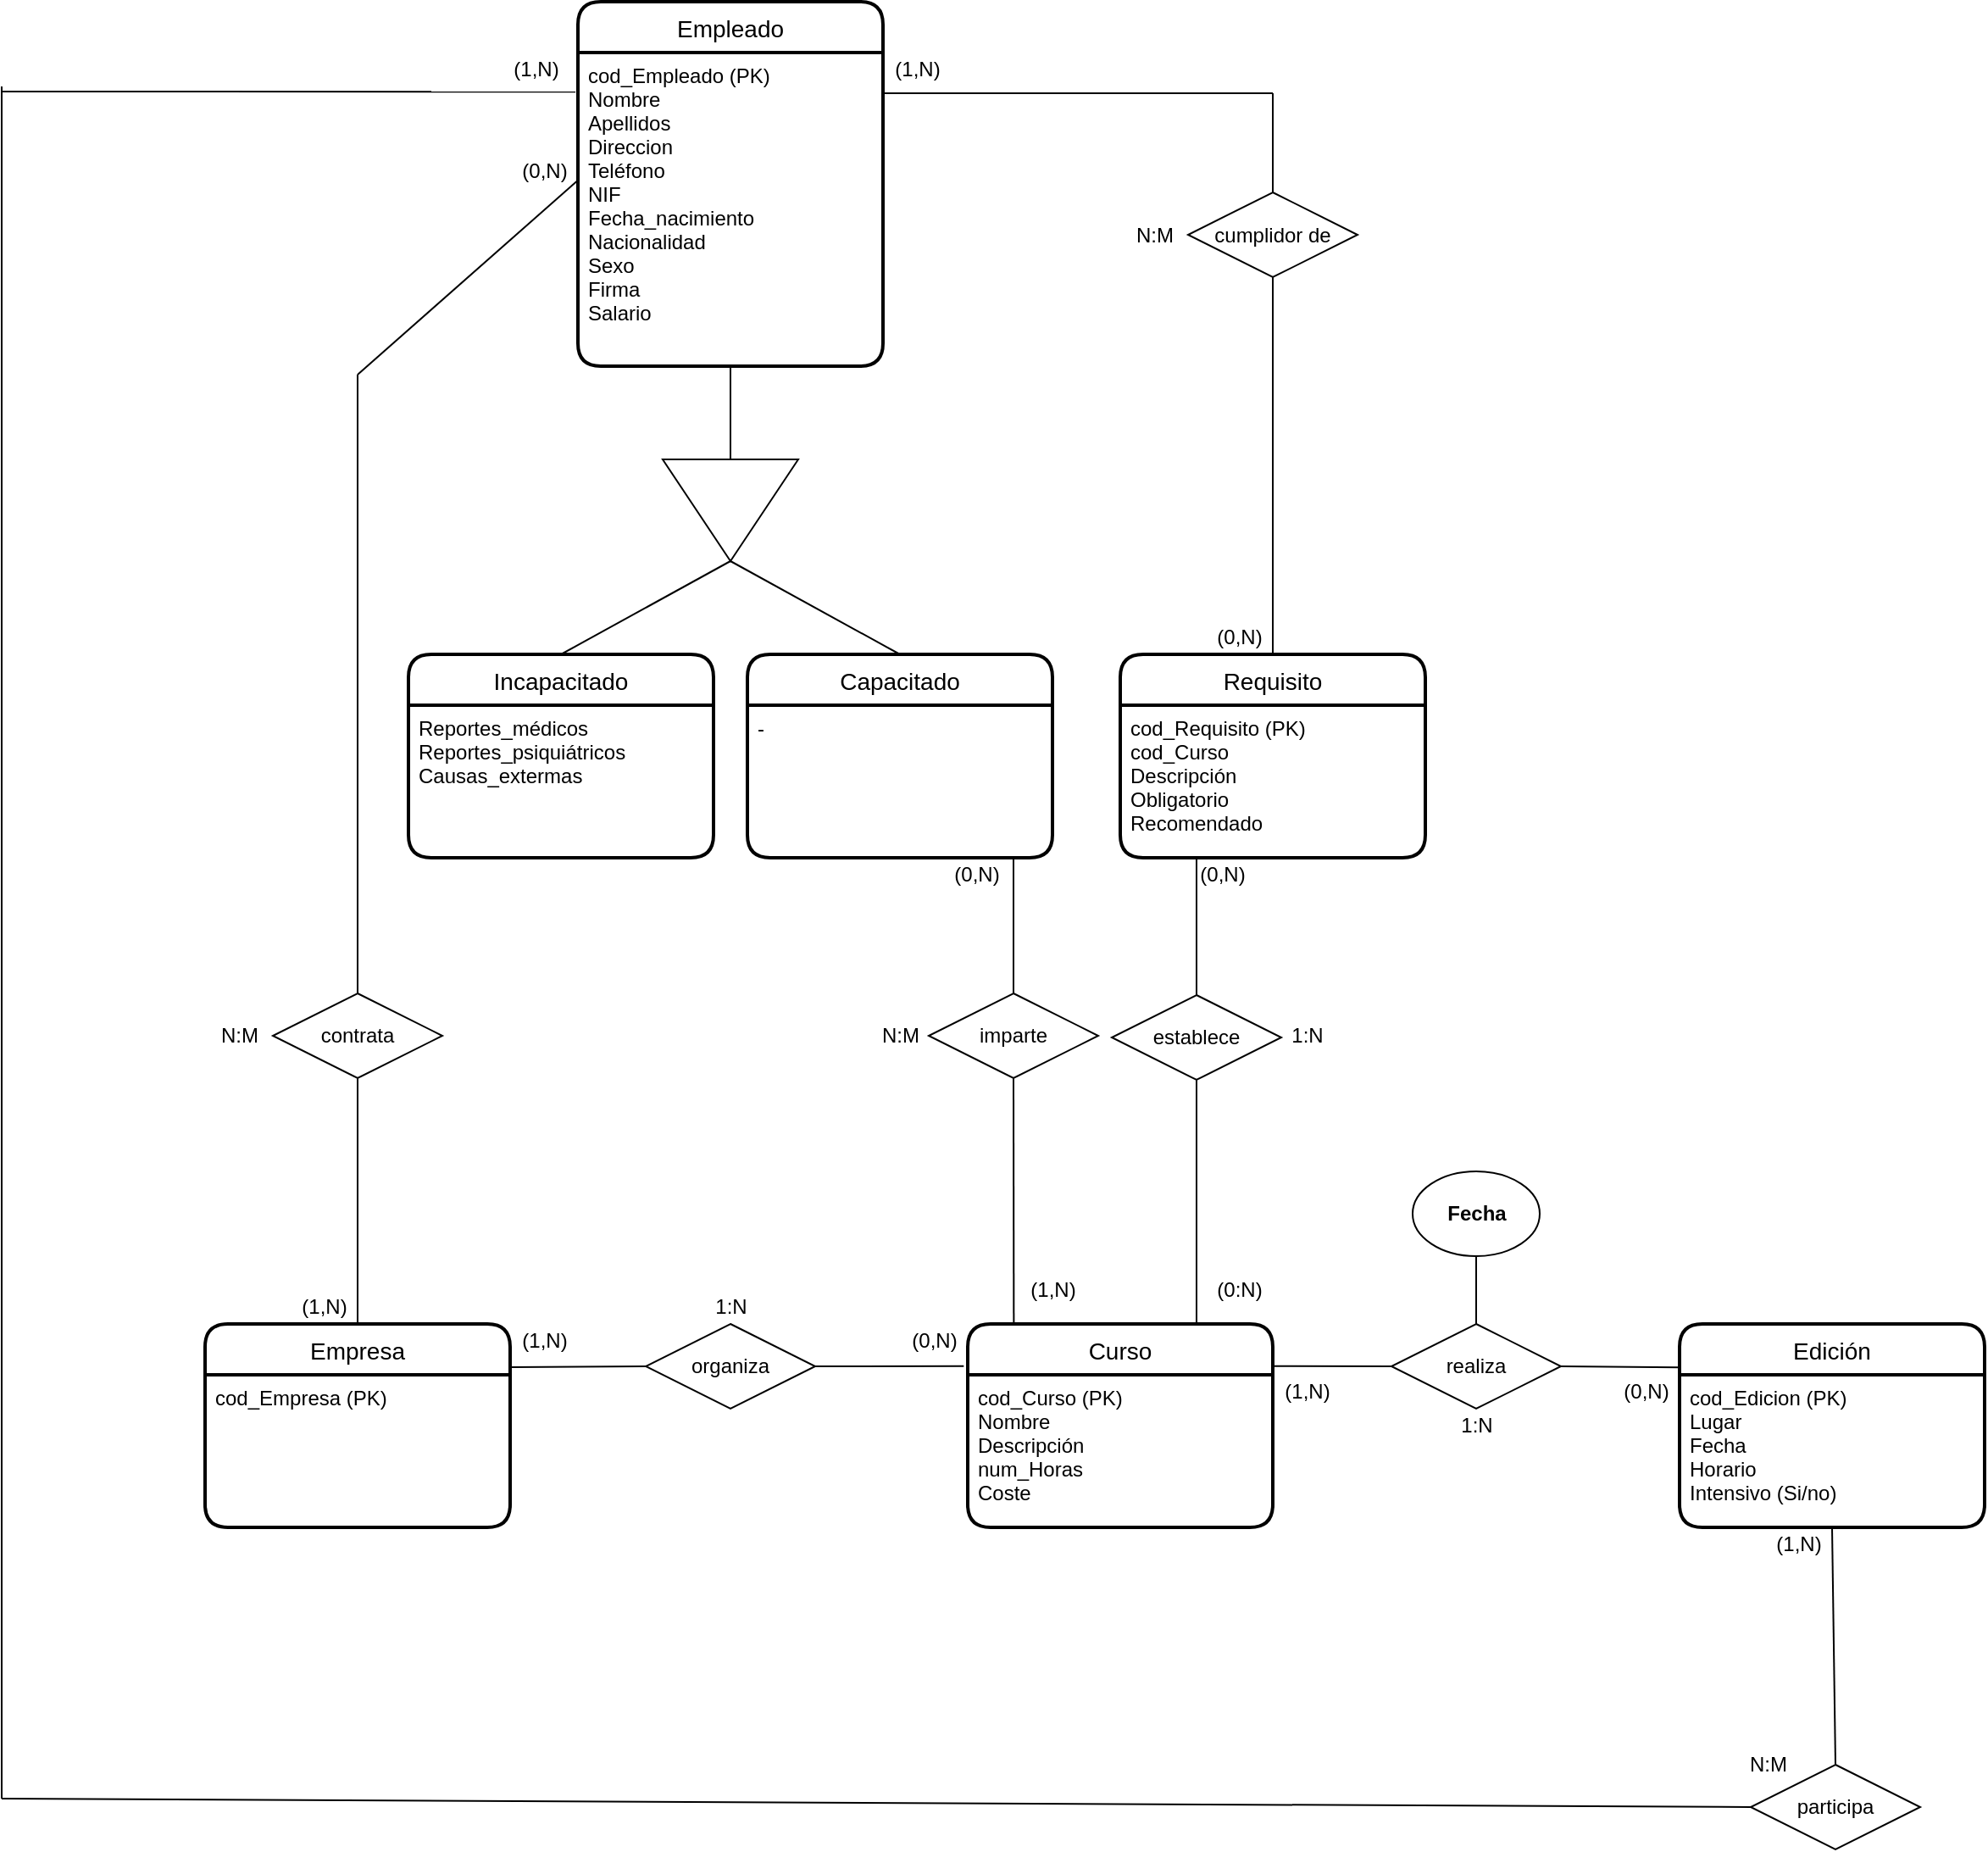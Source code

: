 <mxfile version="14.5.1" type="device"><diagram id="4k_aTvOAb6Bul4wwCFdo" name="Página-1"><mxGraphModel dx="1636" dy="2125" grid="1" gridSize="10" guides="1" tooltips="1" connect="1" arrows="1" fold="1" page="1" pageScale="1" pageWidth="827" pageHeight="1169" math="0" shadow="0"><root><mxCell id="0"/><mxCell id="1" parent="0"/><mxCell id="A_1WDb2Fo7d7QdBcCWDs-1" value="Curso" style="swimlane;childLayout=stackLayout;horizontal=1;startSize=30;horizontalStack=0;rounded=1;fontSize=14;fontStyle=0;strokeWidth=2;resizeParent=0;resizeLast=1;shadow=0;dashed=0;align=center;" parent="1" vertex="1"><mxGeometry x="30" y="130" width="180" height="120" as="geometry"/></mxCell><mxCell id="A_1WDb2Fo7d7QdBcCWDs-2" value="cod_Curso (PK)&#10;Nombre&#10;Descripción&#10;num_Horas&#10;Coste" style="align=left;strokeColor=none;fillColor=none;spacingLeft=4;fontSize=12;verticalAlign=top;resizable=0;rotatable=0;part=1;" parent="A_1WDb2Fo7d7QdBcCWDs-1" vertex="1"><mxGeometry y="30" width="180" height="90" as="geometry"/></mxCell><mxCell id="A_1WDb2Fo7d7QdBcCWDs-3" value="realiza" style="rhombus;whiteSpace=wrap;html=1;" parent="1" vertex="1"><mxGeometry x="280" y="130" width="100" height="50" as="geometry"/></mxCell><mxCell id="A_1WDb2Fo7d7QdBcCWDs-4" value="" style="endArrow=none;html=1;exitX=0;exitY=0.5;exitDx=0;exitDy=0;entryX=1.003;entryY=0.207;entryDx=0;entryDy=0;entryPerimeter=0;" parent="1" source="A_1WDb2Fo7d7QdBcCWDs-3" target="A_1WDb2Fo7d7QdBcCWDs-1" edge="1"><mxGeometry width="50" height="50" relative="1" as="geometry"><mxPoint x="130" y="400" as="sourcePoint"/><mxPoint x="230" y="155" as="targetPoint"/></mxGeometry></mxCell><mxCell id="A_1WDb2Fo7d7QdBcCWDs-5" value="" style="endArrow=none;html=1;exitX=1;exitY=0.5;exitDx=0;exitDy=0;entryX=-0.002;entryY=0.214;entryDx=0;entryDy=0;entryPerimeter=0;" parent="1" source="A_1WDb2Fo7d7QdBcCWDs-3" target="A_1WDb2Fo7d7QdBcCWDs-11" edge="1"><mxGeometry width="50" height="50" relative="1" as="geometry"><mxPoint x="384" y="165" as="sourcePoint"/><mxPoint x="430" y="155" as="targetPoint"/></mxGeometry></mxCell><mxCell id="A_1WDb2Fo7d7QdBcCWDs-6" value="organiza" style="rhombus;whiteSpace=wrap;html=1;" parent="1" vertex="1"><mxGeometry x="-160" y="130" width="100" height="50" as="geometry"/></mxCell><mxCell id="A_1WDb2Fo7d7QdBcCWDs-7" value="Empresa" style="swimlane;childLayout=stackLayout;horizontal=1;startSize=30;horizontalStack=0;rounded=1;fontSize=14;fontStyle=0;strokeWidth=2;resizeParent=0;resizeLast=1;shadow=0;dashed=0;align=center;" parent="1" vertex="1"><mxGeometry x="-420" y="130" width="180" height="120" as="geometry"/></mxCell><mxCell id="A_1WDb2Fo7d7QdBcCWDs-8" value="cod_Empresa (PK)" style="align=left;strokeColor=none;fillColor=none;spacingLeft=4;fontSize=12;verticalAlign=top;resizable=0;rotatable=0;part=1;" parent="A_1WDb2Fo7d7QdBcCWDs-7" vertex="1"><mxGeometry y="30" width="180" height="90" as="geometry"/></mxCell><mxCell id="A_1WDb2Fo7d7QdBcCWDs-9" value="Requisito" style="swimlane;childLayout=stackLayout;horizontal=1;startSize=30;horizontalStack=0;rounded=1;fontSize=14;fontStyle=0;strokeWidth=2;resizeParent=0;resizeLast=1;shadow=0;dashed=0;align=center;" parent="1" vertex="1"><mxGeometry x="120" y="-265" width="180" height="120" as="geometry"/></mxCell><mxCell id="A_1WDb2Fo7d7QdBcCWDs-10" value="cod_Requisito (PK)&#10;cod_Curso&#10;Descripción&#10;Obligatorio&#10;Recomendado" style="align=left;strokeColor=none;fillColor=none;spacingLeft=4;fontSize=12;verticalAlign=top;resizable=0;rotatable=0;part=1;" parent="A_1WDb2Fo7d7QdBcCWDs-9" vertex="1"><mxGeometry y="30" width="180" height="90" as="geometry"/></mxCell><mxCell id="A_1WDb2Fo7d7QdBcCWDs-11" value="Edición" style="swimlane;childLayout=stackLayout;horizontal=1;startSize=30;horizontalStack=0;rounded=1;fontSize=14;fontStyle=0;strokeWidth=2;resizeParent=0;resizeLast=1;shadow=0;dashed=0;align=center;" parent="1" vertex="1"><mxGeometry x="450" y="130" width="180" height="120" as="geometry"/></mxCell><mxCell id="A_1WDb2Fo7d7QdBcCWDs-12" value="cod_Edicion (PK)&#10;Lugar&#10;Fecha&#10;Horario&#10;Intensivo (Si/no)&#10;" style="align=left;strokeColor=none;fillColor=none;spacingLeft=4;fontSize=12;verticalAlign=top;resizable=0;rotatable=0;part=1;fontColor=default;" parent="A_1WDb2Fo7d7QdBcCWDs-11" vertex="1"><mxGeometry y="30" width="180" height="90" as="geometry"/></mxCell><mxCell id="A_1WDb2Fo7d7QdBcCWDs-13" value="imparte" style="rhombus;whiteSpace=wrap;html=1;" parent="1" vertex="1"><mxGeometry x="7" y="-65" width="100" height="50" as="geometry"/></mxCell><mxCell id="A_1WDb2Fo7d7QdBcCWDs-14" value="Empleado" style="swimlane;childLayout=stackLayout;horizontal=1;startSize=30;horizontalStack=0;rounded=1;fontSize=14;fontStyle=0;strokeWidth=2;resizeParent=0;resizeLast=1;shadow=0;dashed=0;align=center;" parent="1" vertex="1"><mxGeometry x="-200" y="-650" width="180" height="215" as="geometry"/></mxCell><mxCell id="A_1WDb2Fo7d7QdBcCWDs-15" value="cod_Empleado (PK)&#10;Nombre&#10;Apellidos&#10;Direccion&#10;Teléfono&#10;NIF&#10;Fecha_nacimiento&#10;Nacionalidad&#10;Sexo&#10;Firma&#10;Salario&#10;" style="align=left;strokeColor=none;fillColor=none;spacingLeft=4;fontSize=12;verticalAlign=top;resizable=0;rotatable=0;part=1;" parent="A_1WDb2Fo7d7QdBcCWDs-14" vertex="1"><mxGeometry y="30" width="180" height="185" as="geometry"/></mxCell><mxCell id="A_1WDb2Fo7d7QdBcCWDs-16" value="contrata" style="rhombus;whiteSpace=wrap;html=1;" parent="1" vertex="1"><mxGeometry x="-380" y="-65" width="100" height="50" as="geometry"/></mxCell><mxCell id="A_1WDb2Fo7d7QdBcCWDs-17" value="establece" style="rhombus;whiteSpace=wrap;html=1;" parent="1" vertex="1"><mxGeometry x="115" y="-64" width="100" height="50" as="geometry"/></mxCell><mxCell id="A_1WDb2Fo7d7QdBcCWDs-18" value="participa" style="rhombus;whiteSpace=wrap;html=1;" parent="1" vertex="1"><mxGeometry x="492" y="390" width="100" height="50" as="geometry"/></mxCell><mxCell id="A_1WDb2Fo7d7QdBcCWDs-19" value="cumplidor de" style="rhombus;whiteSpace=wrap;html=1;" parent="1" vertex="1"><mxGeometry x="160" y="-537.5" width="100" height="50" as="geometry"/></mxCell><mxCell id="A_1WDb2Fo7d7QdBcCWDs-20" value="" style="endArrow=none;html=1;exitX=0.5;exitY=0;exitDx=0;exitDy=0;entryX=0.5;entryY=1;entryDx=0;entryDy=0;" parent="1" source="A_1WDb2Fo7d7QdBcCWDs-3" target="A_1WDb2Fo7d7QdBcCWDs-21" edge="1"><mxGeometry width="50" height="50" relative="1" as="geometry"><mxPoint x="305" y="90" as="sourcePoint"/><mxPoint x="355" y="80" as="targetPoint"/></mxGeometry></mxCell><mxCell id="A_1WDb2Fo7d7QdBcCWDs-21" value="&lt;span style=&quot;text-align: left&quot;&gt;&lt;b&gt;Fecha&lt;/b&gt;&lt;/span&gt;" style="ellipse;whiteSpace=wrap;html=1;" parent="1" vertex="1"><mxGeometry x="292.5" y="40" width="75" height="50" as="geometry"/></mxCell><mxCell id="A_1WDb2Fo7d7QdBcCWDs-22" value="" style="triangle;whiteSpace=wrap;html=1;rotation=90;" parent="1" vertex="1"><mxGeometry x="-140" y="-390" width="60" height="80" as="geometry"/></mxCell><mxCell id="A_1WDb2Fo7d7QdBcCWDs-23" value="Incapacitado" style="swimlane;childLayout=stackLayout;horizontal=1;startSize=30;horizontalStack=0;rounded=1;fontSize=14;fontStyle=0;strokeWidth=2;resizeParent=0;resizeLast=1;shadow=0;dashed=0;align=center;" parent="1" vertex="1"><mxGeometry x="-300" y="-265" width="180" height="120" as="geometry"/></mxCell><mxCell id="A_1WDb2Fo7d7QdBcCWDs-24" value="Reportes_médicos&#10;Reportes_psiquiátricos&#10;Causas_extermas" style="align=left;strokeColor=none;fillColor=none;spacingLeft=4;fontSize=12;verticalAlign=top;resizable=0;rotatable=0;part=1;" parent="A_1WDb2Fo7d7QdBcCWDs-23" vertex="1"><mxGeometry y="30" width="180" height="90" as="geometry"/></mxCell><mxCell id="A_1WDb2Fo7d7QdBcCWDs-25" value="Capacitado" style="swimlane;childLayout=stackLayout;horizontal=1;startSize=30;horizontalStack=0;rounded=1;fontSize=14;fontStyle=0;strokeWidth=2;resizeParent=0;resizeLast=1;shadow=0;dashed=0;align=center;" parent="1" vertex="1"><mxGeometry x="-100" y="-265" width="180" height="120" as="geometry"/></mxCell><mxCell id="A_1WDb2Fo7d7QdBcCWDs-26" value="-" style="align=left;strokeColor=none;fillColor=none;spacingLeft=4;fontSize=12;verticalAlign=top;resizable=0;rotatable=0;part=1;" parent="A_1WDb2Fo7d7QdBcCWDs-25" vertex="1"><mxGeometry y="30" width="180" height="90" as="geometry"/></mxCell><mxCell id="A_1WDb2Fo7d7QdBcCWDs-27" value="" style="endArrow=none;html=1;exitX=0.5;exitY=0;exitDx=0;exitDy=0;" parent="1" source="A_1WDb2Fo7d7QdBcCWDs-13" edge="1"><mxGeometry width="50" height="50" relative="1" as="geometry"><mxPoint x="150" y="-60" as="sourcePoint"/><mxPoint x="57.0" y="-145" as="targetPoint"/></mxGeometry></mxCell><mxCell id="A_1WDb2Fo7d7QdBcCWDs-28" value="" style="endArrow=none;html=1;entryX=0.5;entryY=1;entryDx=0;entryDy=0;exitX=0.151;exitY=-0.002;exitDx=0;exitDy=0;exitPerimeter=0;" parent="1" source="A_1WDb2Fo7d7QdBcCWDs-1" target="A_1WDb2Fo7d7QdBcCWDs-13" edge="1"><mxGeometry width="50" height="50" relative="1" as="geometry"><mxPoint x="95" y="-42.5" as="sourcePoint"/><mxPoint x="45" y="-135" as="targetPoint"/></mxGeometry></mxCell><mxCell id="A_1WDb2Fo7d7QdBcCWDs-29" value="" style="endArrow=none;html=1;exitX=0.5;exitY=1;exitDx=0;exitDy=0;entryX=0.5;entryY=0;entryDx=0;entryDy=0;" parent="1" source="A_1WDb2Fo7d7QdBcCWDs-16" target="A_1WDb2Fo7d7QdBcCWDs-7" edge="1"><mxGeometry width="50" height="50" relative="1" as="geometry"><mxPoint x="105" y="-42.5" as="sourcePoint"/><mxPoint x="-400" y="70" as="targetPoint"/></mxGeometry></mxCell><mxCell id="A_1WDb2Fo7d7QdBcCWDs-30" value="" style="endArrow=none;html=1;exitX=0.5;exitY=0;exitDx=0;exitDy=0;" parent="1" source="A_1WDb2Fo7d7QdBcCWDs-16" edge="1"><mxGeometry width="50" height="50" relative="1" as="geometry"><mxPoint x="-320" y="-5" as="sourcePoint"/><mxPoint x="-330.0" y="-430" as="targetPoint"/></mxGeometry></mxCell><mxCell id="A_1WDb2Fo7d7QdBcCWDs-31" value="" style="endArrow=none;html=1;entryX=0.999;entryY=0.769;entryDx=0;entryDy=0;entryPerimeter=0;" parent="1" target="A_1WDb2Fo7d7QdBcCWDs-44" edge="1"><mxGeometry width="50" height="50" relative="1" as="geometry"><mxPoint x="-330.0" y="-430" as="sourcePoint"/><mxPoint x="-250" y="-450" as="targetPoint"/></mxGeometry></mxCell><mxCell id="A_1WDb2Fo7d7QdBcCWDs-32" value="" style="endArrow=none;html=1;exitX=0.5;exitY=1;exitDx=0;exitDy=0;" parent="1" source="A_1WDb2Fo7d7QdBcCWDs-15" target="A_1WDb2Fo7d7QdBcCWDs-22" edge="1"><mxGeometry width="50" height="50" relative="1" as="geometry"><mxPoint x="-320" y="-420" as="sourcePoint"/><mxPoint x="-188.02" y="-536" as="targetPoint"/></mxGeometry></mxCell><mxCell id="A_1WDb2Fo7d7QdBcCWDs-33" value="" style="endArrow=none;html=1;exitX=1;exitY=0.5;exitDx=0;exitDy=0;entryX=0.5;entryY=0;entryDx=0;entryDy=0;" parent="1" source="A_1WDb2Fo7d7QdBcCWDs-22" target="A_1WDb2Fo7d7QdBcCWDs-23" edge="1"><mxGeometry width="50" height="50" relative="1" as="geometry"><mxPoint x="-100" y="-425" as="sourcePoint"/><mxPoint x="-100" y="-370" as="targetPoint"/></mxGeometry></mxCell><mxCell id="A_1WDb2Fo7d7QdBcCWDs-34" value="" style="endArrow=none;html=1;exitX=1;exitY=0.5;exitDx=0;exitDy=0;entryX=0.5;entryY=0;entryDx=0;entryDy=0;" parent="1" source="A_1WDb2Fo7d7QdBcCWDs-22" target="A_1WDb2Fo7d7QdBcCWDs-25" edge="1"><mxGeometry width="50" height="50" relative="1" as="geometry"><mxPoint x="-100" y="-310" as="sourcePoint"/><mxPoint x="-200" y="-255" as="targetPoint"/></mxGeometry></mxCell><mxCell id="A_1WDb2Fo7d7QdBcCWDs-35" value="" style="endArrow=none;html=1;entryX=0;entryY=0.5;entryDx=0;entryDy=0;exitX=1.002;exitY=0.212;exitDx=0;exitDy=0;exitPerimeter=0;" parent="1" source="A_1WDb2Fo7d7QdBcCWDs-7" target="A_1WDb2Fo7d7QdBcCWDs-6" edge="1"><mxGeometry width="50" height="50" relative="1" as="geometry"><mxPoint x="-230" y="154.71" as="sourcePoint"/><mxPoint x="-170" y="154.71" as="targetPoint"/></mxGeometry></mxCell><mxCell id="A_1WDb2Fo7d7QdBcCWDs-36" value="" style="endArrow=none;html=1;entryX=-0.013;entryY=0.207;entryDx=0;entryDy=0;entryPerimeter=0;exitX=1;exitY=0.5;exitDx=0;exitDy=0;" parent="1" source="A_1WDb2Fo7d7QdBcCWDs-6" target="A_1WDb2Fo7d7QdBcCWDs-1" edge="1"><mxGeometry width="50" height="50" relative="1" as="geometry"><mxPoint x="-50" y="154.5" as="sourcePoint"/><mxPoint x="10" y="154.5" as="targetPoint"/></mxGeometry></mxCell><mxCell id="A_1WDb2Fo7d7QdBcCWDs-37" value="" style="endArrow=none;html=1;exitX=0.5;exitY=0;exitDx=0;exitDy=0;entryX=0.25;entryY=1;entryDx=0;entryDy=0;" parent="1" source="A_1WDb2Fo7d7QdBcCWDs-17" target="A_1WDb2Fo7d7QdBcCWDs-9" edge="1"><mxGeometry width="50" height="50" relative="1" as="geometry"><mxPoint x="441" y="-55.5" as="sourcePoint"/><mxPoint x="166" y="-140" as="targetPoint"/></mxGeometry></mxCell><mxCell id="A_1WDb2Fo7d7QdBcCWDs-38" value="" style="endArrow=none;html=1;entryX=0.5;entryY=0;entryDx=0;entryDy=0;exitX=0.5;exitY=1;exitDx=0;exitDy=0;" parent="1" source="A_1WDb2Fo7d7QdBcCWDs-12" target="A_1WDb2Fo7d7QdBcCWDs-18" edge="1"><mxGeometry width="50" height="50" relative="1" as="geometry"><mxPoint x="432" y="415" as="sourcePoint"/><mxPoint x="470" y="380" as="targetPoint"/></mxGeometry></mxCell><mxCell id="A_1WDb2Fo7d7QdBcCWDs-39" value="" style="endArrow=none;html=1;exitX=0;exitY=0.5;exitDx=0;exitDy=0;" parent="1" source="A_1WDb2Fo7d7QdBcCWDs-18" edge="1"><mxGeometry width="50" height="50" relative="1" as="geometry"><mxPoint x="612" y="400" as="sourcePoint"/><mxPoint x="-540" y="410" as="targetPoint"/></mxGeometry></mxCell><mxCell id="A_1WDb2Fo7d7QdBcCWDs-40" value="" style="endArrow=none;html=1;entryX=0.5;entryY=1;entryDx=0;entryDy=0;exitX=0.5;exitY=0;exitDx=0;exitDy=0;" parent="1" source="A_1WDb2Fo7d7QdBcCWDs-9" target="A_1WDb2Fo7d7QdBcCWDs-19" edge="1"><mxGeometry width="50" height="50" relative="1" as="geometry"><mxPoint x="695" y="-52" as="sourcePoint"/><mxPoint x="771" y="-55.5" as="targetPoint"/></mxGeometry></mxCell><mxCell id="A_1WDb2Fo7d7QdBcCWDs-41" value="" style="endArrow=none;html=1;entryX=0.998;entryY=0.13;entryDx=0;entryDy=0;entryPerimeter=0;" parent="1" target="A_1WDb2Fo7d7QdBcCWDs-15" edge="1"><mxGeometry width="50" height="50" relative="1" as="geometry"><mxPoint x="210" y="-596" as="sourcePoint"/><mxPoint x="1046" y="-180" as="targetPoint"/></mxGeometry></mxCell><mxCell id="A_1WDb2Fo7d7QdBcCWDs-42" value="N:M" style="text;html=1;align=center;verticalAlign=middle;resizable=0;points=[];autosize=1;" parent="1" vertex="1"><mxGeometry x="-425" y="-55" width="50" height="30" as="geometry"/></mxCell><mxCell id="A_1WDb2Fo7d7QdBcCWDs-43" value="(1,N)" style="text;html=1;align=center;verticalAlign=middle;resizable=0;points=[];autosize=1;" parent="1" vertex="1"><mxGeometry x="-370" y="110" width="40" height="20" as="geometry"/></mxCell><mxCell id="A_1WDb2Fo7d7QdBcCWDs-44" value="(0,N)" style="text;html=1;align=center;verticalAlign=middle;resizable=0;points=[];autosize=1;" parent="1" vertex="1"><mxGeometry x="-240" y="-560" width="40" height="20" as="geometry"/></mxCell><mxCell id="A_1WDb2Fo7d7QdBcCWDs-45" value="(0,N)" style="text;html=1;align=center;verticalAlign=middle;resizable=0;points=[];autosize=1;" parent="1" vertex="1"><mxGeometry x="15" y="-145" width="40" height="20" as="geometry"/></mxCell><mxCell id="A_1WDb2Fo7d7QdBcCWDs-46" value="1:N" style="text;html=1;align=center;verticalAlign=middle;resizable=0;points=[];autosize=1;" parent="1" vertex="1"><mxGeometry x="315" y="180" width="30" height="20" as="geometry"/></mxCell><mxCell id="A_1WDb2Fo7d7QdBcCWDs-47" value="(1,N)" style="text;html=1;align=center;verticalAlign=middle;resizable=0;points=[];autosize=1;" parent="1" vertex="1"><mxGeometry x="210" y="160" width="40" height="20" as="geometry"/></mxCell><mxCell id="A_1WDb2Fo7d7QdBcCWDs-48" value="(0,N)" style="text;html=1;align=center;verticalAlign=middle;resizable=0;points=[];autosize=1;" parent="1" vertex="1"><mxGeometry x="410" y="160" width="40" height="20" as="geometry"/></mxCell><mxCell id="A_1WDb2Fo7d7QdBcCWDs-49" value="N:M" style="text;html=1;align=center;verticalAlign=middle;resizable=0;points=[];autosize=1;" parent="1" vertex="1"><mxGeometry x="-30" y="-50" width="40" height="20" as="geometry"/></mxCell><mxCell id="A_1WDb2Fo7d7QdBcCWDs-50" value="(1,N)" style="text;html=1;align=center;verticalAlign=middle;resizable=0;points=[];autosize=1;" parent="1" vertex="1"><mxGeometry x="60" y="100" width="40" height="20" as="geometry"/></mxCell><mxCell id="A_1WDb2Fo7d7QdBcCWDs-51" value="N:M" style="text;html=1;align=center;verticalAlign=middle;resizable=0;points=[];autosize=1;" parent="1" vertex="1"><mxGeometry x="482" y="380" width="40" height="20" as="geometry"/></mxCell><mxCell id="A_1WDb2Fo7d7QdBcCWDs-52" value="(1,N)" style="text;html=1;align=center;verticalAlign=middle;resizable=0;points=[];autosize=1;" parent="1" vertex="1"><mxGeometry x="500" y="250" width="40" height="20" as="geometry"/></mxCell><mxCell id="A_1WDb2Fo7d7QdBcCWDs-53" value="(1,N)" style="text;html=1;align=center;verticalAlign=middle;resizable=0;points=[];autosize=1;" parent="1" vertex="1"><mxGeometry x="-245" y="-620" width="40" height="20" as="geometry"/></mxCell><mxCell id="A_1WDb2Fo7d7QdBcCWDs-54" value="N:M" style="text;html=1;align=center;verticalAlign=middle;resizable=0;points=[];autosize=1;" parent="1" vertex="1"><mxGeometry x="120" y="-522.5" width="40" height="20" as="geometry"/></mxCell><mxCell id="A_1WDb2Fo7d7QdBcCWDs-55" value="(1,N)" style="text;html=1;align=center;verticalAlign=middle;resizable=0;points=[];autosize=1;" parent="1" vertex="1"><mxGeometry x="-20" y="-620.5" width="40" height="20" as="geometry"/></mxCell><mxCell id="A_1WDb2Fo7d7QdBcCWDs-56" value="(0,N)" style="text;html=1;align=center;verticalAlign=middle;resizable=0;points=[];autosize=1;" parent="1" vertex="1"><mxGeometry x="160" y="-145" width="40" height="20" as="geometry"/></mxCell><mxCell id="A_1WDb2Fo7d7QdBcCWDs-57" value="1:N" style="text;html=1;align=center;verticalAlign=middle;resizable=0;points=[];autosize=1;" parent="1" vertex="1"><mxGeometry x="215" y="-50" width="30" height="20" as="geometry"/></mxCell><mxCell id="A_1WDb2Fo7d7QdBcCWDs-58" value="" style="endArrow=none;html=1;exitX=0.5;exitY=1;exitDx=0;exitDy=0;entryX=0.75;entryY=0;entryDx=0;entryDy=0;" parent="1" source="A_1WDb2Fo7d7QdBcCWDs-17" target="A_1WDb2Fo7d7QdBcCWDs-1" edge="1"><mxGeometry width="50" height="50" relative="1" as="geometry"><mxPoint x="516" y="-45" as="sourcePoint"/><mxPoint x="186" y="-180" as="targetPoint"/></mxGeometry></mxCell><mxCell id="A_1WDb2Fo7d7QdBcCWDs-59" value="(0,N)" style="text;html=1;align=center;verticalAlign=middle;resizable=0;points=[];autosize=1;" parent="1" vertex="1"><mxGeometry x="170" y="-285" width="40" height="20" as="geometry"/></mxCell><mxCell id="A_1WDb2Fo7d7QdBcCWDs-60" value="(0:N)" style="text;html=1;align=center;verticalAlign=middle;resizable=0;points=[];autosize=1;" parent="1" vertex="1"><mxGeometry x="170" y="100" width="40" height="20" as="geometry"/></mxCell><mxCell id="A_1WDb2Fo7d7QdBcCWDs-61" value="(1,N)" style="text;html=1;align=center;verticalAlign=middle;resizable=0;points=[];autosize=1;" parent="1" vertex="1"><mxGeometry x="-240" y="130" width="40" height="20" as="geometry"/></mxCell><mxCell id="A_1WDb2Fo7d7QdBcCWDs-62" value="1:N" style="text;html=1;align=center;verticalAlign=middle;resizable=0;points=[];autosize=1;" parent="1" vertex="1"><mxGeometry x="-125" y="110" width="30" height="20" as="geometry"/></mxCell><mxCell id="A_1WDb2Fo7d7QdBcCWDs-63" value="(0,N)" style="text;html=1;align=center;verticalAlign=middle;resizable=0;points=[];autosize=1;" parent="1" vertex="1"><mxGeometry x="-10" y="130" width="40" height="20" as="geometry"/></mxCell><mxCell id="A_1WDb2Fo7d7QdBcCWDs-75" value="" style="endArrow=none;html=1;" parent="1" edge="1"><mxGeometry width="50" height="50" relative="1" as="geometry"><mxPoint x="-540" y="410" as="sourcePoint"/><mxPoint x="-540" y="-600" as="targetPoint"/></mxGeometry></mxCell><mxCell id="A_1WDb2Fo7d7QdBcCWDs-76" value="" style="endArrow=none;html=1;entryX=-0.008;entryY=0.125;entryDx=0;entryDy=0;entryPerimeter=0;" parent="1" target="A_1WDb2Fo7d7QdBcCWDs-15" edge="1"><mxGeometry width="50" height="50" relative="1" as="geometry"><mxPoint x="-540" y="-597" as="sourcePoint"/><mxPoint x="-190" y="-535" as="targetPoint"/></mxGeometry></mxCell><mxCell id="A_1WDb2Fo7d7QdBcCWDs-77" value="" style="endArrow=none;html=1;entryX=0.5;entryY=0;entryDx=0;entryDy=0;" parent="1" edge="1"><mxGeometry width="50" height="50" relative="1" as="geometry"><mxPoint x="210" y="-596" as="sourcePoint"/><mxPoint x="210" y="-537.5" as="targetPoint"/></mxGeometry></mxCell></root></mxGraphModel></diagram></mxfile>